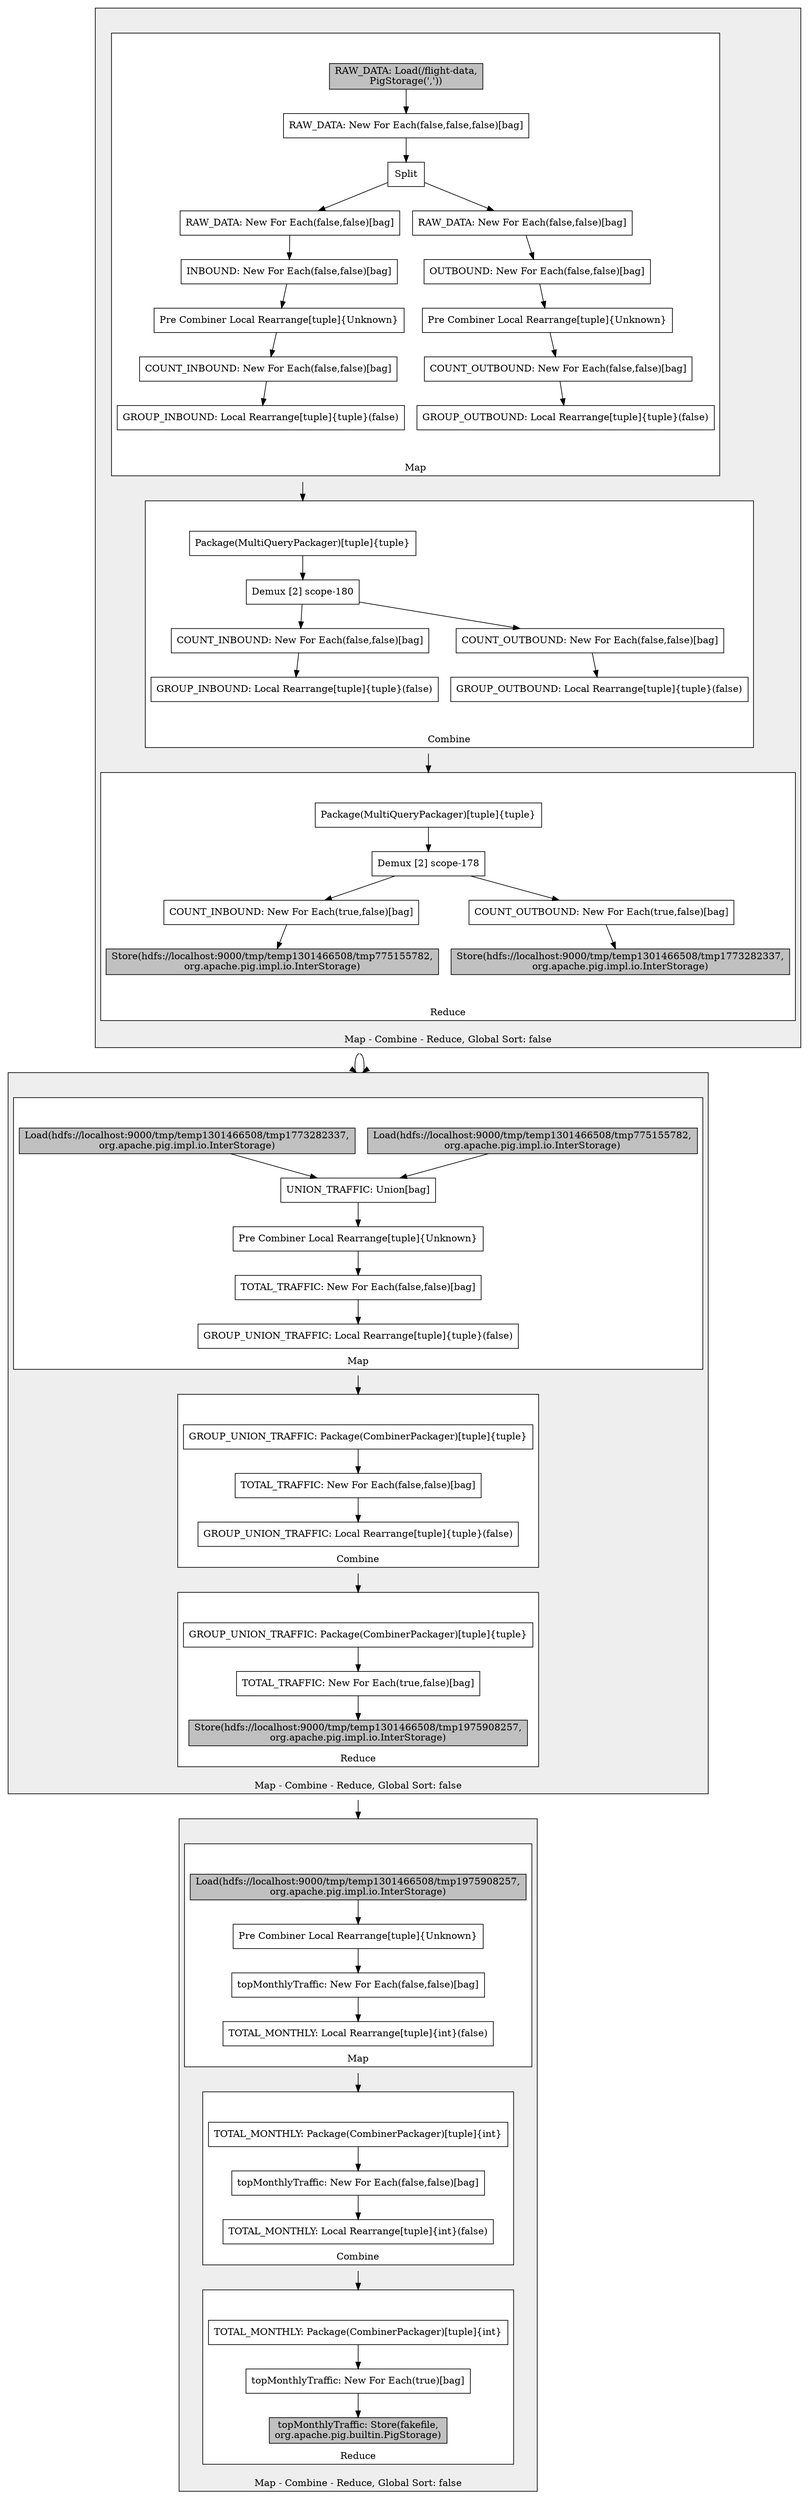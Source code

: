 #--------------------------------------------------
# Map Reduce Plan                                  
#--------------------------------------------------
digraph plan {
compound=true;
node [shape=rect];
s487399149_in [label="", style=invis, height=0, width=0];
s487399149_out [label="", style=invis, height=0, width=0];
subgraph cluster_487399149 {
label="Map - Combine - Reduce, Global Sort: false"; style="filled"; fillcolor="#EEEEEE"labelloc=b;
s0_in [label="", style=invis, height=0, width=0];
s0_out [label="", style=invis, height=0, width=0];
subgraph cluster_0 {
label="Map"; style="filled"; fillcolor="white"labelloc=b;
2070489048 [label="Split"];
2070488856 [label="Pre Combiner Local Rearrange[tuple]{Unknown}"];
487399114 [label="COUNT_INBOUND: New For Each(false,false)[bag]"];
2070488831 [label="GROUP_INBOUND: Local Rearrange[tuple]{tuple}(false)"];
487399334 [label="INBOUND: New For Each(false,false)[bag]"];
487399362 [label="RAW_DATA: New For Each(false,false)[bag]"];
2070488856 -> 487399114
487399114 -> 2070488831
487399334 -> 2070488856
487399362 -> 487399334
2070489048 -> 487399362
2070488986 [label="COUNT_OUTBOUND: New For Each(false,false)[bag]"];
2070489018 [label="GROUP_OUTBOUND: Local Rearrange[tuple]{tuple}(false)"];
487399269 [label="OUTBOUND: New For Each(false,false)[bag]"];
2070489043 [label="Pre Combiner Local Rearrange[tuple]{Unknown}"];
487399297 [label="RAW_DATA: New For Each(false,false)[bag]"];
2070488986 -> 2070489018
487399269 -> 2070489043
2070489043 -> 2070488986
487399297 -> 487399269
2070489048 -> 487399297
s2070489048_out [label="", style=invis, height=0, width=0];
2070488831 -> s2070489048_out [style=invis];
2070489018 -> s2070489048_out [style=invis];
487399368 [label="RAW_DATA: New For Each(false,false,false)[bag]"];
1923940087 [label="RAW_DATA: Load(/flight-data,\nPigStorage(','))", style="filled", fillcolor="gray"];
487399368 -> 2070489048
1923940087 -> 487399368
s0_in -> 1923940087 [style=invis];
};
s2070489048_out -> s0_out [style=invis];
s1_in [label="", style=invis, height=0, width=0];
s1_out [label="", style=invis, height=0, width=0];
subgraph cluster_1 {
label="Combine"; style="filled"; fillcolor="white"labelloc=b;
2070489073 [label="Package(MultiQueryPackager)[tuple]{tuple}"];
2070489072 [label="Demux [2] scope-180"];
2070488857 [label="GROUP_INBOUND: Local Rearrange[tuple]{tuple}(false)"];
2070488824 [label="COUNT_INBOUND: New For Each(false,false)[bag]"];
2070488824 -> 2070488857
2070489072 -> 2070488824
2070489011 [label="COUNT_OUTBOUND: New For Each(false,false)[bag]"];
2070489044 [label="GROUP_OUTBOUND: Local Rearrange[tuple]{tuple}(false)"];
2070489011 -> 2070489044
2070489072 -> 2070489011
s2070489072_out [label="", style=invis, height=0, width=0];
2070488857 -> s2070489072_out [style=invis];
2070489044 -> s2070489072_out [style=invis];
2070489073 -> 2070489072
s1_in -> 2070489073 [style=invis];
};
s2070489072_out -> s1_out [style=invis];
s2_in [label="", style=invis, height=0, width=0];
s2_out [label="", style=invis, height=0, width=0];
subgraph cluster_2 {
label="Reduce"; style="filled"; fillcolor="white"labelloc=b;
2070489049 [label="Demux [2] scope-178"];
487399120 [label="Store(hdfs://localhost:9000/tmp/temp1301466508/tmp775155782,\norg.apache.pig.impl.io.InterStorage)", style="filled", fillcolor="gray"];
487399302 [label="COUNT_INBOUND: New For Each(true,false)[bag]"];
487399302 -> 487399120
2070489049 -> 487399302
487399118 [label="Store(hdfs://localhost:9000/tmp/temp1301466508/tmp1773282337,\norg.apache.pig.impl.io.InterStorage)", style="filled", fillcolor="gray"];
487399237 [label="COUNT_OUTBOUND: New For Each(true,false)[bag]"];
487399237 -> 487399118
2070489049 -> 487399237
s2070489049_out [label="", style=invis, height=0, width=0];
487399120 -> s2070489049_out [style=invis];
487399118 -> s2070489049_out [style=invis];
2070489050 [label="Package(MultiQueryPackager)[tuple]{tuple}"];
2070489050 -> 2070489049
s2_in -> 2070489050 [style=invis];
};
s2070489049_out -> s2_out [style=invis];
s0_out -> s1_in [lhead=cluster_1]
s1_out -> s2_in [lhead=cluster_2]
s487399149_in -> s0_in [style=invis];
};
s2_out -> s487399149_out [style=invis];
s487399115_in [label="", style=invis, height=0, width=0];
s487399115_out [label="", style=invis, height=0, width=0];
subgraph cluster_487399115 {
label="Map - Combine - Reduce, Global Sort: false"; style="filled"; fillcolor="#EEEEEE"labelloc=b;
s3_in [label="", style=invis, height=0, width=0];
s3_out [label="", style=invis, height=0, width=0];
subgraph cluster_3 {
label="Map"; style="filled"; fillcolor="white"labelloc=b;
2070488924 [label="topMonthlyTraffic: New For Each(false,false)[bag]"];
487399116 [label="Load(hdfs://localhost:9000/tmp/temp1301466508/tmp1975908257,\norg.apache.pig.impl.io.InterStorage)", style="filled", fillcolor="gray"];
2070488979 [label="TOTAL_MONTHLY: Local Rearrange[tuple]{int}(false)"];
2070488982 [label="Pre Combiner Local Rearrange[tuple]{Unknown}"];
2070488924 -> 2070488979
487399116 -> 2070488982
2070488982 -> 2070488924
s3_in -> 487399116 [style=invis];
};
2070488979 -> s3_out [style=invis];
s4_in [label="", style=invis, height=0, width=0];
s4_out [label="", style=invis, height=0, width=0];
subgraph cluster_4 {
label="Combine"; style="filled"; fillcolor="white"labelloc=b;
2070488957 [label="TOTAL_MONTHLY: Package(CombinerPackager)[tuple]{int}"];
2070488951 [label="topMonthlyTraffic: New For Each(false,false)[bag]"];
2070488983 [label="TOTAL_MONTHLY: Local Rearrange[tuple]{int}(false)"];
2070488957 -> 2070488951
2070488951 -> 2070488983
s4_in -> 2070488957 [style=invis];
};
2070488983 -> s4_out [style=invis];
s5_in [label="", style=invis, height=0, width=0];
s5_out [label="", style=invis, height=0, width=0];
subgraph cluster_5 {
label="Reduce"; style="filled"; fillcolor="white"labelloc=b;
487399150 [label="topMonthlyTraffic: Store(fakefile,\norg.apache.pig.builtin.PigStorage)", style="filled", fillcolor="gray"];
487399151 [label="topMonthlyTraffic: New For Each(true)[bag]"];
487399180 [label="TOTAL_MONTHLY: Package(CombinerPackager)[tuple]{int}"];
487399151 -> 487399150
487399180 -> 487399151
s5_in -> 487399180 [style=invis];
};
487399150 -> s5_out [style=invis];
s3_out -> s4_in [lhead=cluster_4]
s4_out -> s5_in [lhead=cluster_5]
s487399115_in -> s3_in [style=invis];
};
s5_out -> s487399115_out [style=invis];
s487399143_in [label="", style=invis, height=0, width=0];
s487399143_out [label="", style=invis, height=0, width=0];
subgraph cluster_487399143 {
label="Map - Combine - Reduce, Global Sort: false"; style="filled"; fillcolor="#EEEEEE"labelloc=b;
s6_in [label="", style=invis, height=0, width=0];
s6_out [label="", style=invis, height=0, width=0];
subgraph cluster_6 {
label="Map"; style="filled"; fillcolor="white"labelloc=b;
487399119 [label="Load(hdfs://localhost:9000/tmp/temp1301466508/tmp1773282337,\norg.apache.pig.impl.io.InterStorage)", style="filled", fillcolor="gray"];
2070488861 [label="TOTAL_TRAFFIC: New For Each(false,false)[bag]"];
2070488894 [label="GROUP_UNION_TRAFFIC: Local Rearrange[tuple]{tuple}(false)"];
487399142 [label="Load(hdfs://localhost:9000/tmp/temp1301466508/tmp775155782,\norg.apache.pig.impl.io.InterStorage)", style="filled", fillcolor="gray"];
487399236 [label="UNION_TRAFFIC: Union[bag]"];
2070488919 [label="Pre Combiner Local Rearrange[tuple]{Unknown}"];
487399119 -> 487399236
2070488861 -> 2070488894
487399142 -> 487399236
487399236 -> 2070488919
2070488919 -> 2070488861
s6_in -> 487399119 [style=invis];
s6_in -> 487399142 [style=invis];
};
2070488894 -> s6_out [style=invis];
s7_in [label="", style=invis, height=0, width=0];
s7_out [label="", style=invis, height=0, width=0];
subgraph cluster_7 {
label="Combine"; style="filled"; fillcolor="white"labelloc=b;
2070488920 [label="GROUP_UNION_TRAFFIC: Local Rearrange[tuple]{tuple}(false)"];
2070488893 [label="GROUP_UNION_TRAFFIC: Package(CombinerPackager)[tuple]{tuple}"];
2070488887 [label="TOTAL_TRAFFIC: New For Each(false,false)[bag]"];
2070488893 -> 2070488887
2070488887 -> 2070488920
s7_in -> 2070488893 [style=invis];
};
2070488920 -> s7_out [style=invis];
s8_in [label="", style=invis, height=0, width=0];
s8_out [label="", style=invis, height=0, width=0];
subgraph cluster_8 {
label="Reduce"; style="filled"; fillcolor="white"labelloc=b;
487399182 [label="TOTAL_TRAFFIC: New For Each(true,false)[bag]"];
487399213 [label="GROUP_UNION_TRAFFIC: Package(CombinerPackager)[tuple]{tuple}"];
487399117 [label="Store(hdfs://localhost:9000/tmp/temp1301466508/tmp1975908257,\norg.apache.pig.impl.io.InterStorage)", style="filled", fillcolor="gray"];
487399182 -> 487399117
487399213 -> 487399182
s8_in -> 487399213 [style=invis];
};
487399117 -> s8_out [style=invis];
s6_out -> s7_in [lhead=cluster_7]
s7_out -> s8_in [lhead=cluster_8]
s487399143_in -> s6_in [style=invis];
};
s8_out -> s487399143_out [style=invis];
s487399149_out -> s487399143_in [lhead=cluster_487399143]
s487399149_out -> s487399143_in [lhead=cluster_487399143]
s487399143_out -> s487399115_in [lhead=cluster_487399115]
}

